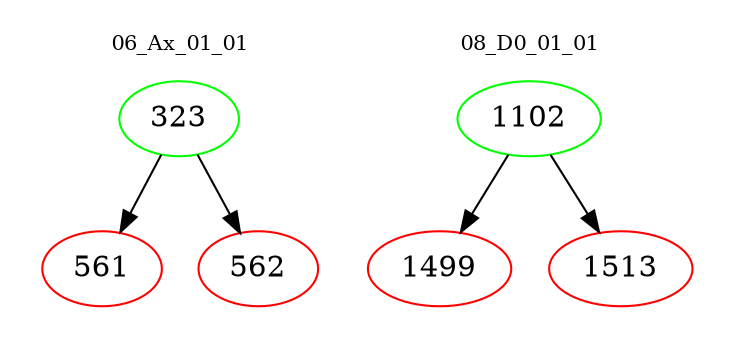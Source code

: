 digraph{
subgraph cluster_0 {
color = white
label = "06_Ax_01_01";
fontsize=10;
T0_323 [label="323", color="green"]
T0_323 -> T0_561 [color="black"]
T0_561 [label="561", color="red"]
T0_323 -> T0_562 [color="black"]
T0_562 [label="562", color="red"]
}
subgraph cluster_1 {
color = white
label = "08_D0_01_01";
fontsize=10;
T1_1102 [label="1102", color="green"]
T1_1102 -> T1_1499 [color="black"]
T1_1499 [label="1499", color="red"]
T1_1102 -> T1_1513 [color="black"]
T1_1513 [label="1513", color="red"]
}
}
